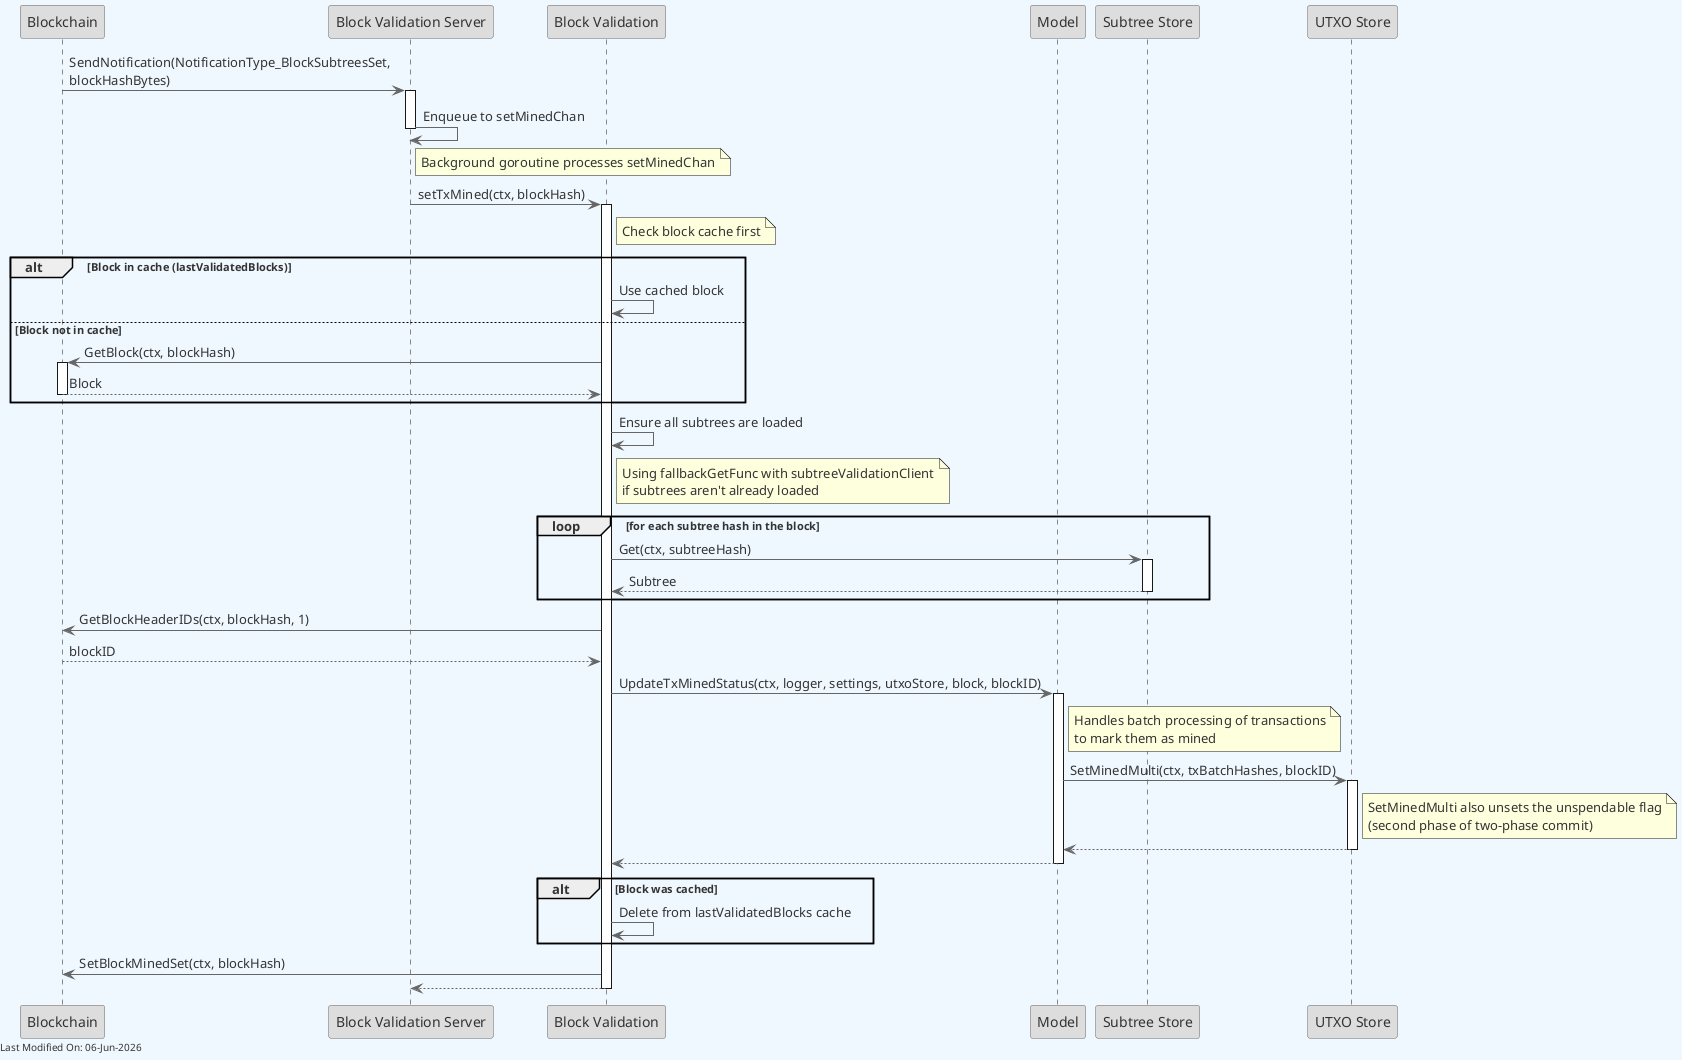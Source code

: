 @startuml
skinparam backgroundColor #F0F8FF
skinparam defaultFontColor #333333
skinparam arrowColor #666666

' Define borders for all elements
skinparam entity {
  BorderColor #666666
  BackgroundColor #DDDDDD
}

skinparam control {
  BorderColor #666666
  BackgroundColor #DDDDDD
}

skinparam participant {
  BorderColor #666666
  BackgroundColor #DDDDDD
}



participant "Blockchain" as Blockchain
participant "Block Validation Server" as BVServer
participant "Block Validation" as BlockValidation
participant "Model" as Model
participant "Subtree Store" as SubtreeStore
participant "UTXO Store" as UTXOStore

Blockchain -> BVServer: SendNotification(NotificationType_BlockSubtreesSet, \nblockHashBytes)
activate BVServer

BVServer -> BVServer: Enqueue to setMinedChan
deactivate BVServer

note right of BVServer
  Background goroutine processes setMinedChan
end note

BVServer -> BlockValidation: setTxMined(ctx, blockHash)
activate BlockValidation

note right of BlockValidation
  Check block cache first
end note

alt Block in cache (lastValidatedBlocks)
    BlockValidation -> BlockValidation: Use cached block
else Block not in cache
    BlockValidation -> Blockchain: GetBlock(ctx, blockHash)
    activate Blockchain
    Blockchain --> BlockValidation: Block
    deactivate Blockchain
end

BlockValidation -> BlockValidation: Ensure all subtrees are loaded
note right of BlockValidation
  Using fallbackGetFunc with subtreeValidationClient
  if subtrees aren't already loaded
end note

loop for each subtree hash in the block
    BlockValidation -> SubtreeStore: Get(ctx, subtreeHash)
    activate SubtreeStore
    SubtreeStore --> BlockValidation: Subtree
    deactivate SubtreeStore
end

BlockValidation -> Blockchain: GetBlockHeaderIDs(ctx, blockHash, 1)
Blockchain --> BlockValidation: blockID

BlockValidation -> Model: UpdateTxMinedStatus(ctx, logger, settings, utxoStore, block, blockID)
activate Model
note right of Model
  Handles batch processing of transactions
  to mark them as mined
end note

Model -> UTXOStore: SetMinedMulti(ctx, txBatchHashes, blockID)
activate UTXOStore
note right of UTXOStore
  SetMinedMulti also unsets the unspendable flag
  (second phase of two-phase commit)
end note
UTXOStore --> Model
deactivate UTXOStore

Model --> BlockValidation
deactivate Model

alt Block was cached
    BlockValidation -> BlockValidation: Delete from lastValidatedBlocks cache
end

BlockValidation -> Blockchain: SetBlockMinedSet(ctx, blockHash)

BlockValidation --> BVServer
deactivate BlockValidation

left footer Last Modified On: %date("dd-MMM-yyyy")

@enduml
